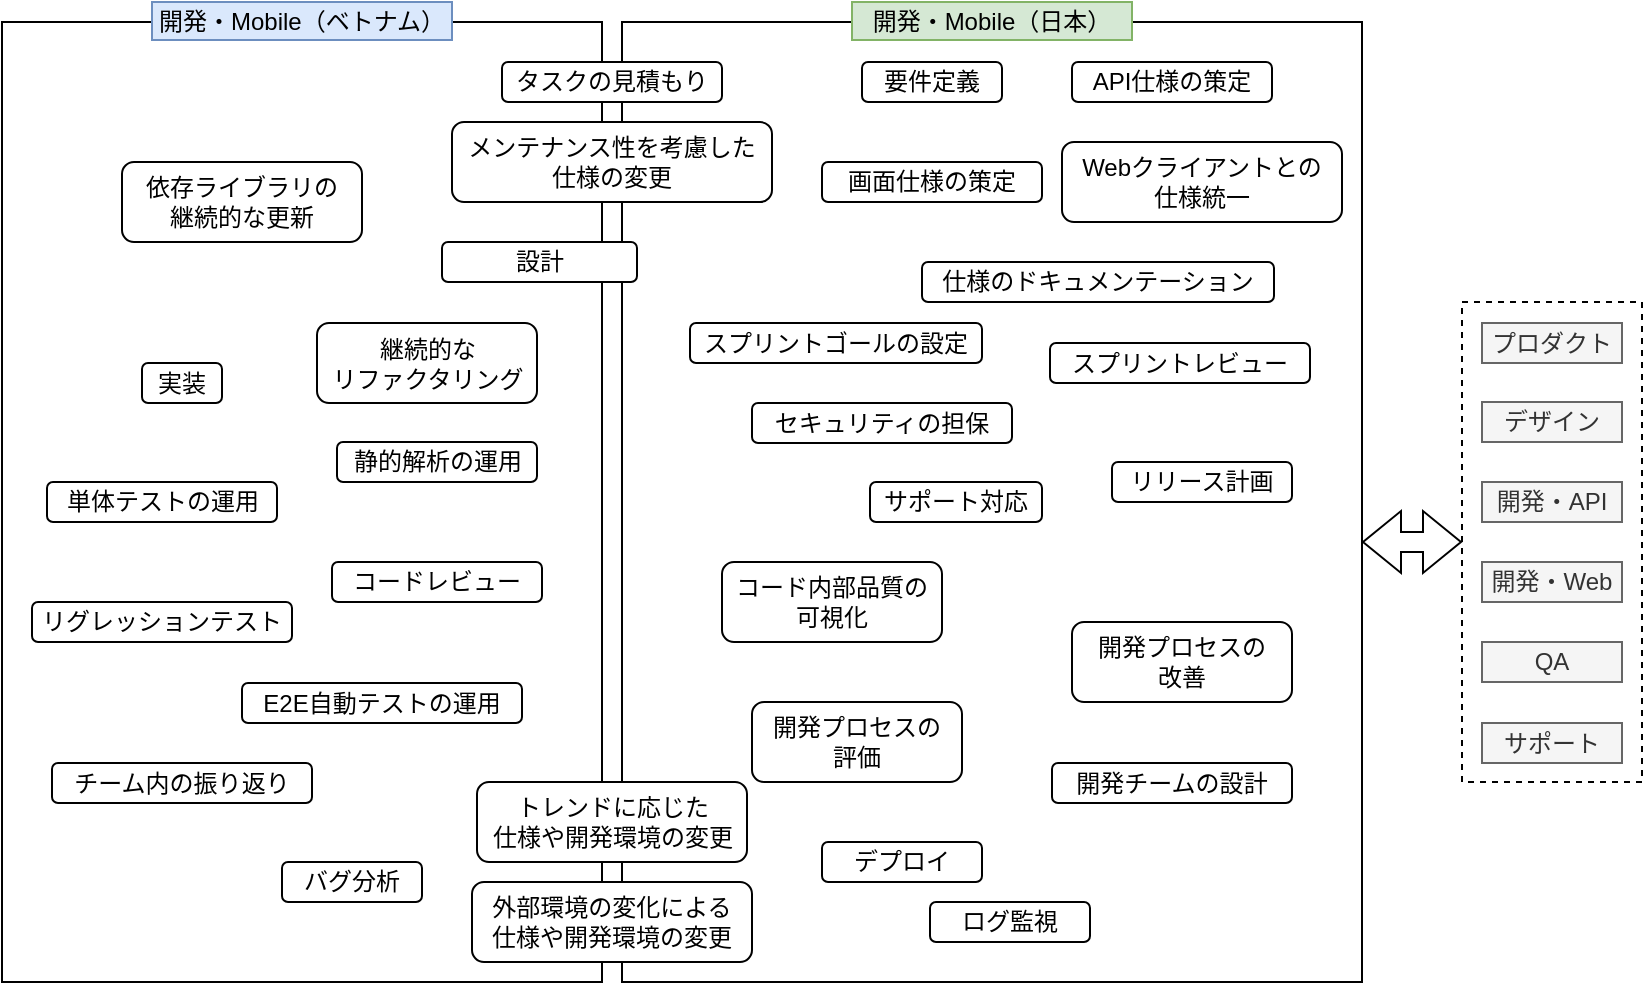 <mxfile version="22.1.5" type="device">
  <diagram name="ページ1" id="44k2AwJgWq7LITa2MMVN">
    <mxGraphModel dx="1080" dy="686" grid="1" gridSize="10" guides="1" tooltips="1" connect="1" arrows="1" fold="1" page="1" pageScale="1" pageWidth="827" pageHeight="1169" math="0" shadow="0">
      <root>
        <mxCell id="0" />
        <mxCell id="1" parent="0" />
        <mxCell id="nx6ylVApqovj3rBcXHf--49" value="" style="rounded=0;whiteSpace=wrap;html=1;fillColor=none;dashed=1;" parent="1" vertex="1">
          <mxGeometry x="740" y="160" width="90" height="240" as="geometry" />
        </mxCell>
        <mxCell id="nx6ylVApqovj3rBcXHf--47" value="" style="rounded=0;whiteSpace=wrap;html=1;fillColor=none;" parent="1" vertex="1">
          <mxGeometry x="320" y="20" width="370" height="480" as="geometry" />
        </mxCell>
        <mxCell id="nx6ylVApqovj3rBcXHf--42" value="" style="rounded=0;whiteSpace=wrap;html=1;fillColor=none;" parent="1" vertex="1">
          <mxGeometry x="10" y="20" width="300" height="480" as="geometry" />
        </mxCell>
        <mxCell id="DeSURFavH04fWO_Z-Beb-1" value="設計" style="rounded=1;whiteSpace=wrap;html=1;" parent="1" vertex="1">
          <mxGeometry x="230" y="130" width="97.5" height="20" as="geometry" />
        </mxCell>
        <mxCell id="DeSURFavH04fWO_Z-Beb-2" value="実装" style="rounded=1;whiteSpace=wrap;html=1;" parent="1" vertex="1">
          <mxGeometry x="80" y="190.5" width="40" height="20" as="geometry" />
        </mxCell>
        <mxCell id="DeSURFavH04fWO_Z-Beb-3" value="リグレッションテスト" style="rounded=1;whiteSpace=wrap;html=1;" parent="1" vertex="1">
          <mxGeometry x="25" y="310" width="130" height="20" as="geometry" />
        </mxCell>
        <mxCell id="DeSURFavH04fWO_Z-Beb-4" value="継続的な&lt;br&gt;リファクタリング" style="rounded=1;whiteSpace=wrap;html=1;" parent="1" vertex="1">
          <mxGeometry x="167.5" y="170.5" width="110" height="40" as="geometry" />
        </mxCell>
        <mxCell id="DeSURFavH04fWO_Z-Beb-5" value="バグ分析" style="rounded=1;whiteSpace=wrap;html=1;" parent="1" vertex="1">
          <mxGeometry x="150" y="440" width="70" height="20" as="geometry" />
        </mxCell>
        <mxCell id="nx6ylVApqovj3rBcXHf--1" value="チーム内の振り返り" style="rounded=1;whiteSpace=wrap;html=1;" parent="1" vertex="1">
          <mxGeometry x="35" y="390.5" width="130" height="20" as="geometry" />
        </mxCell>
        <mxCell id="nx6ylVApqovj3rBcXHf--2" value="依存ライブラリの&lt;br&gt;継続的な更新" style="rounded=1;whiteSpace=wrap;html=1;" parent="1" vertex="1">
          <mxGeometry x="70" y="90" width="120" height="40" as="geometry" />
        </mxCell>
        <mxCell id="nx6ylVApqovj3rBcXHf--3" value="単体テストの運用" style="rounded=1;whiteSpace=wrap;html=1;" parent="1" vertex="1">
          <mxGeometry x="32.5" y="250" width="115" height="20" as="geometry" />
        </mxCell>
        <mxCell id="nx6ylVApqovj3rBcXHf--4" value="E2E自動テストの運用" style="rounded=1;whiteSpace=wrap;html=1;" parent="1" vertex="1">
          <mxGeometry x="130" y="350.5" width="140" height="20" as="geometry" />
        </mxCell>
        <mxCell id="nx6ylVApqovj3rBcXHf--5" value="静的解析の運用" style="rounded=1;whiteSpace=wrap;html=1;" parent="1" vertex="1">
          <mxGeometry x="177.5" y="230" width="100" height="20" as="geometry" />
        </mxCell>
        <mxCell id="nx6ylVApqovj3rBcXHf--6" value="タスクの見積もり" style="rounded=1;whiteSpace=wrap;html=1;" parent="1" vertex="1">
          <mxGeometry x="260" y="40" width="110" height="20" as="geometry" />
        </mxCell>
        <mxCell id="nx6ylVApqovj3rBcXHf--7" value="コードレビュー" style="rounded=1;whiteSpace=wrap;html=1;" parent="1" vertex="1">
          <mxGeometry x="175" y="290" width="105" height="20" as="geometry" />
        </mxCell>
        <mxCell id="nx6ylVApqovj3rBcXHf--8" value="スプリントゴールの設定" style="rounded=1;whiteSpace=wrap;html=1;" parent="1" vertex="1">
          <mxGeometry x="354" y="170.5" width="146" height="20" as="geometry" />
        </mxCell>
        <mxCell id="nx6ylVApqovj3rBcXHf--9" value="要件定義" style="rounded=1;whiteSpace=wrap;html=1;" parent="1" vertex="1">
          <mxGeometry x="440" y="40" width="70" height="20" as="geometry" />
        </mxCell>
        <mxCell id="nx6ylVApqovj3rBcXHf--10" value="スプリントレビュー" style="rounded=1;whiteSpace=wrap;html=1;" parent="1" vertex="1">
          <mxGeometry x="534" y="180.5" width="130" height="20" as="geometry" />
        </mxCell>
        <mxCell id="nx6ylVApqovj3rBcXHf--11" value="画面仕様の策定" style="rounded=1;whiteSpace=wrap;html=1;" parent="1" vertex="1">
          <mxGeometry x="420" y="90" width="110" height="20" as="geometry" />
        </mxCell>
        <mxCell id="nx6ylVApqovj3rBcXHf--12" value="API仕様の策定" style="rounded=1;whiteSpace=wrap;html=1;" parent="1" vertex="1">
          <mxGeometry x="545" y="40" width="100" height="20" as="geometry" />
        </mxCell>
        <mxCell id="nx6ylVApqovj3rBcXHf--13" value="Webクライアントとの&lt;br&gt;仕様統一" style="rounded=1;whiteSpace=wrap;html=1;" parent="1" vertex="1">
          <mxGeometry x="540" y="80" width="140" height="40" as="geometry" />
        </mxCell>
        <mxCell id="nx6ylVApqovj3rBcXHf--15" value="コード内部品質の&lt;br&gt;可視化" style="rounded=1;whiteSpace=wrap;html=1;" parent="1" vertex="1">
          <mxGeometry x="370" y="290" width="110" height="40" as="geometry" />
        </mxCell>
        <mxCell id="nx6ylVApqovj3rBcXHf--16" value="デプロイ" style="rounded=1;whiteSpace=wrap;html=1;" parent="1" vertex="1">
          <mxGeometry x="420" y="430" width="80" height="20" as="geometry" />
        </mxCell>
        <mxCell id="nx6ylVApqovj3rBcXHf--17" value="ログ監視" style="rounded=1;whiteSpace=wrap;html=1;" parent="1" vertex="1">
          <mxGeometry x="474" y="460" width="80" height="20" as="geometry" />
        </mxCell>
        <mxCell id="nx6ylVApqovj3rBcXHf--18" value="開発プロセスの&lt;br&gt;評価" style="rounded=1;whiteSpace=wrap;html=1;" parent="1" vertex="1">
          <mxGeometry x="385" y="360" width="105" height="40" as="geometry" />
        </mxCell>
        <mxCell id="nx6ylVApqovj3rBcXHf--19" value="開発チームの設計" style="rounded=1;whiteSpace=wrap;html=1;" parent="1" vertex="1">
          <mxGeometry x="535" y="390.5" width="120" height="20" as="geometry" />
        </mxCell>
        <mxCell id="nx6ylVApqovj3rBcXHf--20" value="仕様のドキュメンテーション" style="rounded=1;whiteSpace=wrap;html=1;" parent="1" vertex="1">
          <mxGeometry x="470" y="140" width="176" height="20" as="geometry" />
        </mxCell>
        <mxCell id="nx6ylVApqovj3rBcXHf--21" value="サポート対応" style="rounded=1;whiteSpace=wrap;html=1;" parent="1" vertex="1">
          <mxGeometry x="444" y="250" width="86" height="20" as="geometry" />
        </mxCell>
        <mxCell id="nx6ylVApqovj3rBcXHf--22" value="開発プロセスの&lt;br&gt;改善" style="rounded=1;whiteSpace=wrap;html=1;" parent="1" vertex="1">
          <mxGeometry x="545" y="320" width="110" height="40" as="geometry" />
        </mxCell>
        <mxCell id="nx6ylVApqovj3rBcXHf--23" value="トレンドに応じた&lt;br&gt;仕様や開発環境の変更" style="rounded=1;whiteSpace=wrap;html=1;" parent="1" vertex="1">
          <mxGeometry x="247.5" y="400" width="135" height="40" as="geometry" />
        </mxCell>
        <mxCell id="nx6ylVApqovj3rBcXHf--24" value="外部環境の変化による&lt;br&gt;仕様や開発環境の変更" style="rounded=1;whiteSpace=wrap;html=1;" parent="1" vertex="1">
          <mxGeometry x="245" y="450" width="140" height="40" as="geometry" />
        </mxCell>
        <mxCell id="nx6ylVApqovj3rBcXHf--25" value="開発・Mobile（ベトナム）" style="rounded=0;whiteSpace=wrap;html=1;fillColor=#dae8fc;strokeColor=#6c8ebf;" parent="1" vertex="1">
          <mxGeometry x="85" y="10" width="150" height="19" as="geometry" />
        </mxCell>
        <mxCell id="nx6ylVApqovj3rBcXHf--26" value="開発・Mobile（日本）" style="rounded=0;whiteSpace=wrap;html=1;fillColor=#d5e8d4;strokeColor=#82b366;" parent="1" vertex="1">
          <mxGeometry x="435" y="10" width="140" height="19" as="geometry" />
        </mxCell>
        <mxCell id="nx6ylVApqovj3rBcXHf--30" value="メンテナンス性を考慮した&lt;br&gt;仕様の変更" style="rounded=1;whiteSpace=wrap;html=1;" parent="1" vertex="1">
          <mxGeometry x="235" y="70" width="160" height="40" as="geometry" />
        </mxCell>
        <mxCell id="nx6ylVApqovj3rBcXHf--31" value="セキュリティの担保" style="rounded=1;whiteSpace=wrap;html=1;" parent="1" vertex="1">
          <mxGeometry x="385" y="210.5" width="130" height="20" as="geometry" />
        </mxCell>
        <mxCell id="nx6ylVApqovj3rBcXHf--33" value="リリース計画" style="rounded=1;whiteSpace=wrap;html=1;" parent="1" vertex="1">
          <mxGeometry x="565" y="240" width="90" height="20" as="geometry" />
        </mxCell>
        <mxCell id="nx6ylVApqovj3rBcXHf--34" value="プロダクト" style="rounded=0;whiteSpace=wrap;html=1;fillColor=#f5f5f5;strokeColor=#666666;fontColor=#333333;" parent="1" vertex="1">
          <mxGeometry x="750" y="170.5" width="70" height="20" as="geometry" />
        </mxCell>
        <mxCell id="nx6ylVApqovj3rBcXHf--35" value="デザイン" style="rounded=0;whiteSpace=wrap;html=1;fillColor=#f5f5f5;strokeColor=#666666;fontColor=#333333;" parent="1" vertex="1">
          <mxGeometry x="750" y="210" width="70" height="20" as="geometry" />
        </mxCell>
        <mxCell id="nx6ylVApqovj3rBcXHf--36" value="サポート" style="rounded=0;whiteSpace=wrap;html=1;fillColor=#f5f5f5;strokeColor=#666666;fontColor=#333333;" parent="1" vertex="1">
          <mxGeometry x="750" y="370.5" width="70" height="20" as="geometry" />
        </mxCell>
        <mxCell id="nx6ylVApqovj3rBcXHf--38" value="QA" style="rounded=0;whiteSpace=wrap;html=1;fillColor=#f5f5f5;strokeColor=#666666;fontColor=#333333;" parent="1" vertex="1">
          <mxGeometry x="750" y="330" width="70" height="20" as="geometry" />
        </mxCell>
        <mxCell id="nx6ylVApqovj3rBcXHf--39" value="開発・API" style="rounded=0;whiteSpace=wrap;html=1;fillColor=#f5f5f5;strokeColor=#666666;fontColor=#333333;" parent="1" vertex="1">
          <mxGeometry x="750" y="250" width="70" height="20" as="geometry" />
        </mxCell>
        <mxCell id="nx6ylVApqovj3rBcXHf--40" value="開発・Web" style="rounded=0;whiteSpace=wrap;html=1;fillColor=#f5f5f5;strokeColor=#666666;fontColor=#333333;" parent="1" vertex="1">
          <mxGeometry x="750" y="290" width="70" height="20" as="geometry" />
        </mxCell>
        <mxCell id="nx6ylVApqovj3rBcXHf--48" value="" style="shape=flexArrow;endArrow=classic;startArrow=classic;html=1;rounded=0;" parent="1" edge="1">
          <mxGeometry width="100" height="100" relative="1" as="geometry">
            <mxPoint x="690" y="280" as="sourcePoint" />
            <mxPoint x="740" y="280" as="targetPoint" />
          </mxGeometry>
        </mxCell>
        <mxCell id="nx6ylVApqovj3rBcXHf--54" style="edgeStyle=orthogonalEdgeStyle;rounded=0;orthogonalLoop=1;jettySize=auto;html=1;exitX=0.5;exitY=1;exitDx=0;exitDy=0;" parent="1" source="nx6ylVApqovj3rBcXHf--16" target="nx6ylVApqovj3rBcXHf--16" edge="1">
          <mxGeometry relative="1" as="geometry" />
        </mxCell>
      </root>
    </mxGraphModel>
  </diagram>
</mxfile>

